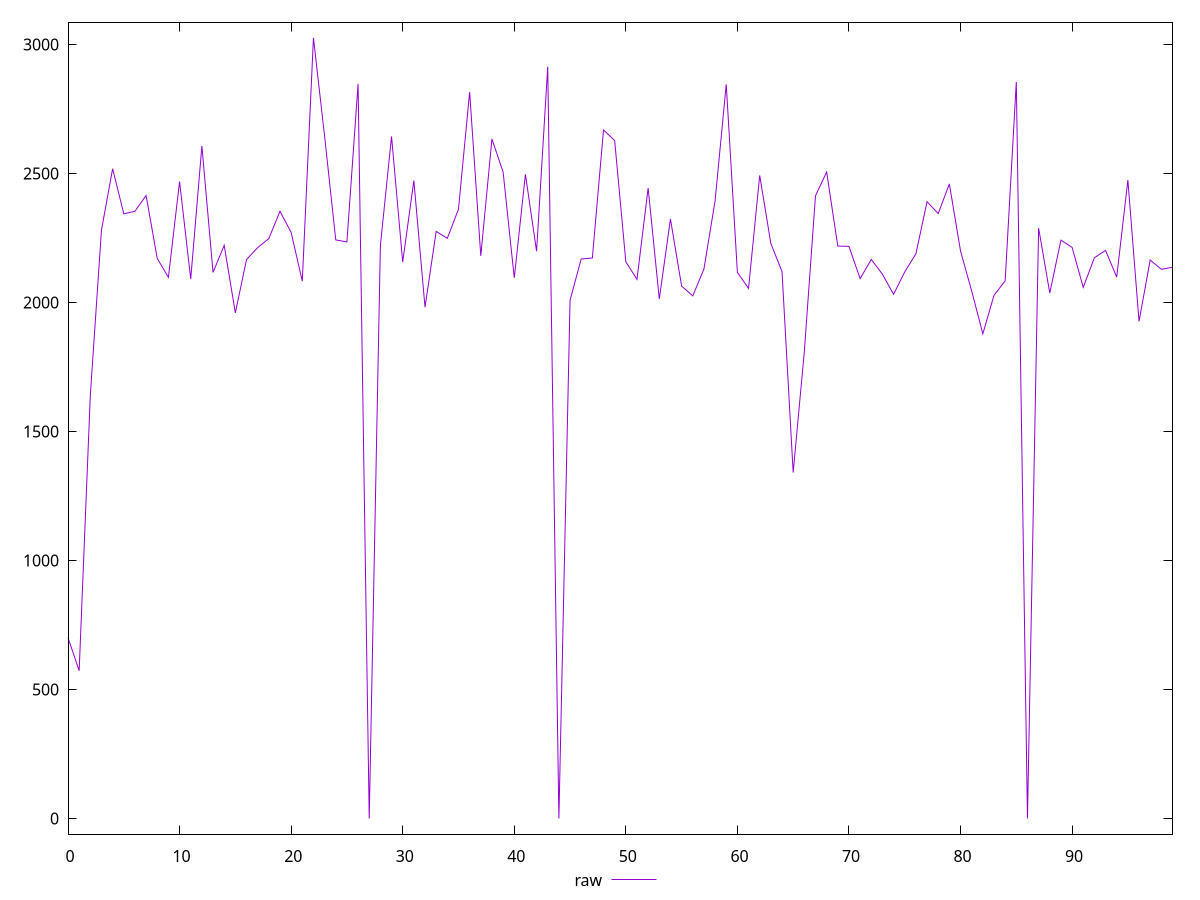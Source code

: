 reset

$raw <<EOF
0 701
1 573
2 1641
3 2281
4 2519
5 2344
6 2354
7 2415
8 2171
9 2098
10 2469
11 2091
12 2607
13 2117
14 2222
15 1960
16 2167
17 2213
18 2248
19 2354
20 2272
21 2083
22 3026
23 2645
24 2243
25 2235
26 2848
27 0
28 2221
29 2644
30 2157
31 2473
32 1982
33 2276
34 2249
35 2362
36 2816
37 2181
38 2634
39 2506
40 2096
41 2497
42 2199
43 2914
44 0
45 2009
46 2169
47 2173
48 2669
49 2628
50 2158
51 2090
52 2444
53 2014
54 2324
55 2064
56 2026
57 2130
58 2394
59 2846
60 2117
61 2055
62 2493
63 2229
64 2120
65 1341
66 1810
67 2414
68 2506
69 2219
70 2218
71 2093
72 2167
73 2110
74 2032
75 2119
76 2189
77 2391
78 2345
79 2460
80 2200
81 2045
82 1879
83 2028
84 2084
85 2855
86 0
87 2289
88 2037
89 2242
90 2214
91 2059
92 2174
93 2202
94 2099
95 2475
96 1927
97 2165
98 2129
99 2137
EOF

set key outside below
set xrange [0:99]
set yrange [-60.52:3086.52]
set trange [-60.52:3086.52]
set terminal svg size 640, 500 enhanced background rgb 'white'
set output "report_00013_2021-02-09T12-04-24.940Z/uses-rel-preload/samples/pages+cached/raw/values.svg"

plot $raw title "raw" with line

reset
